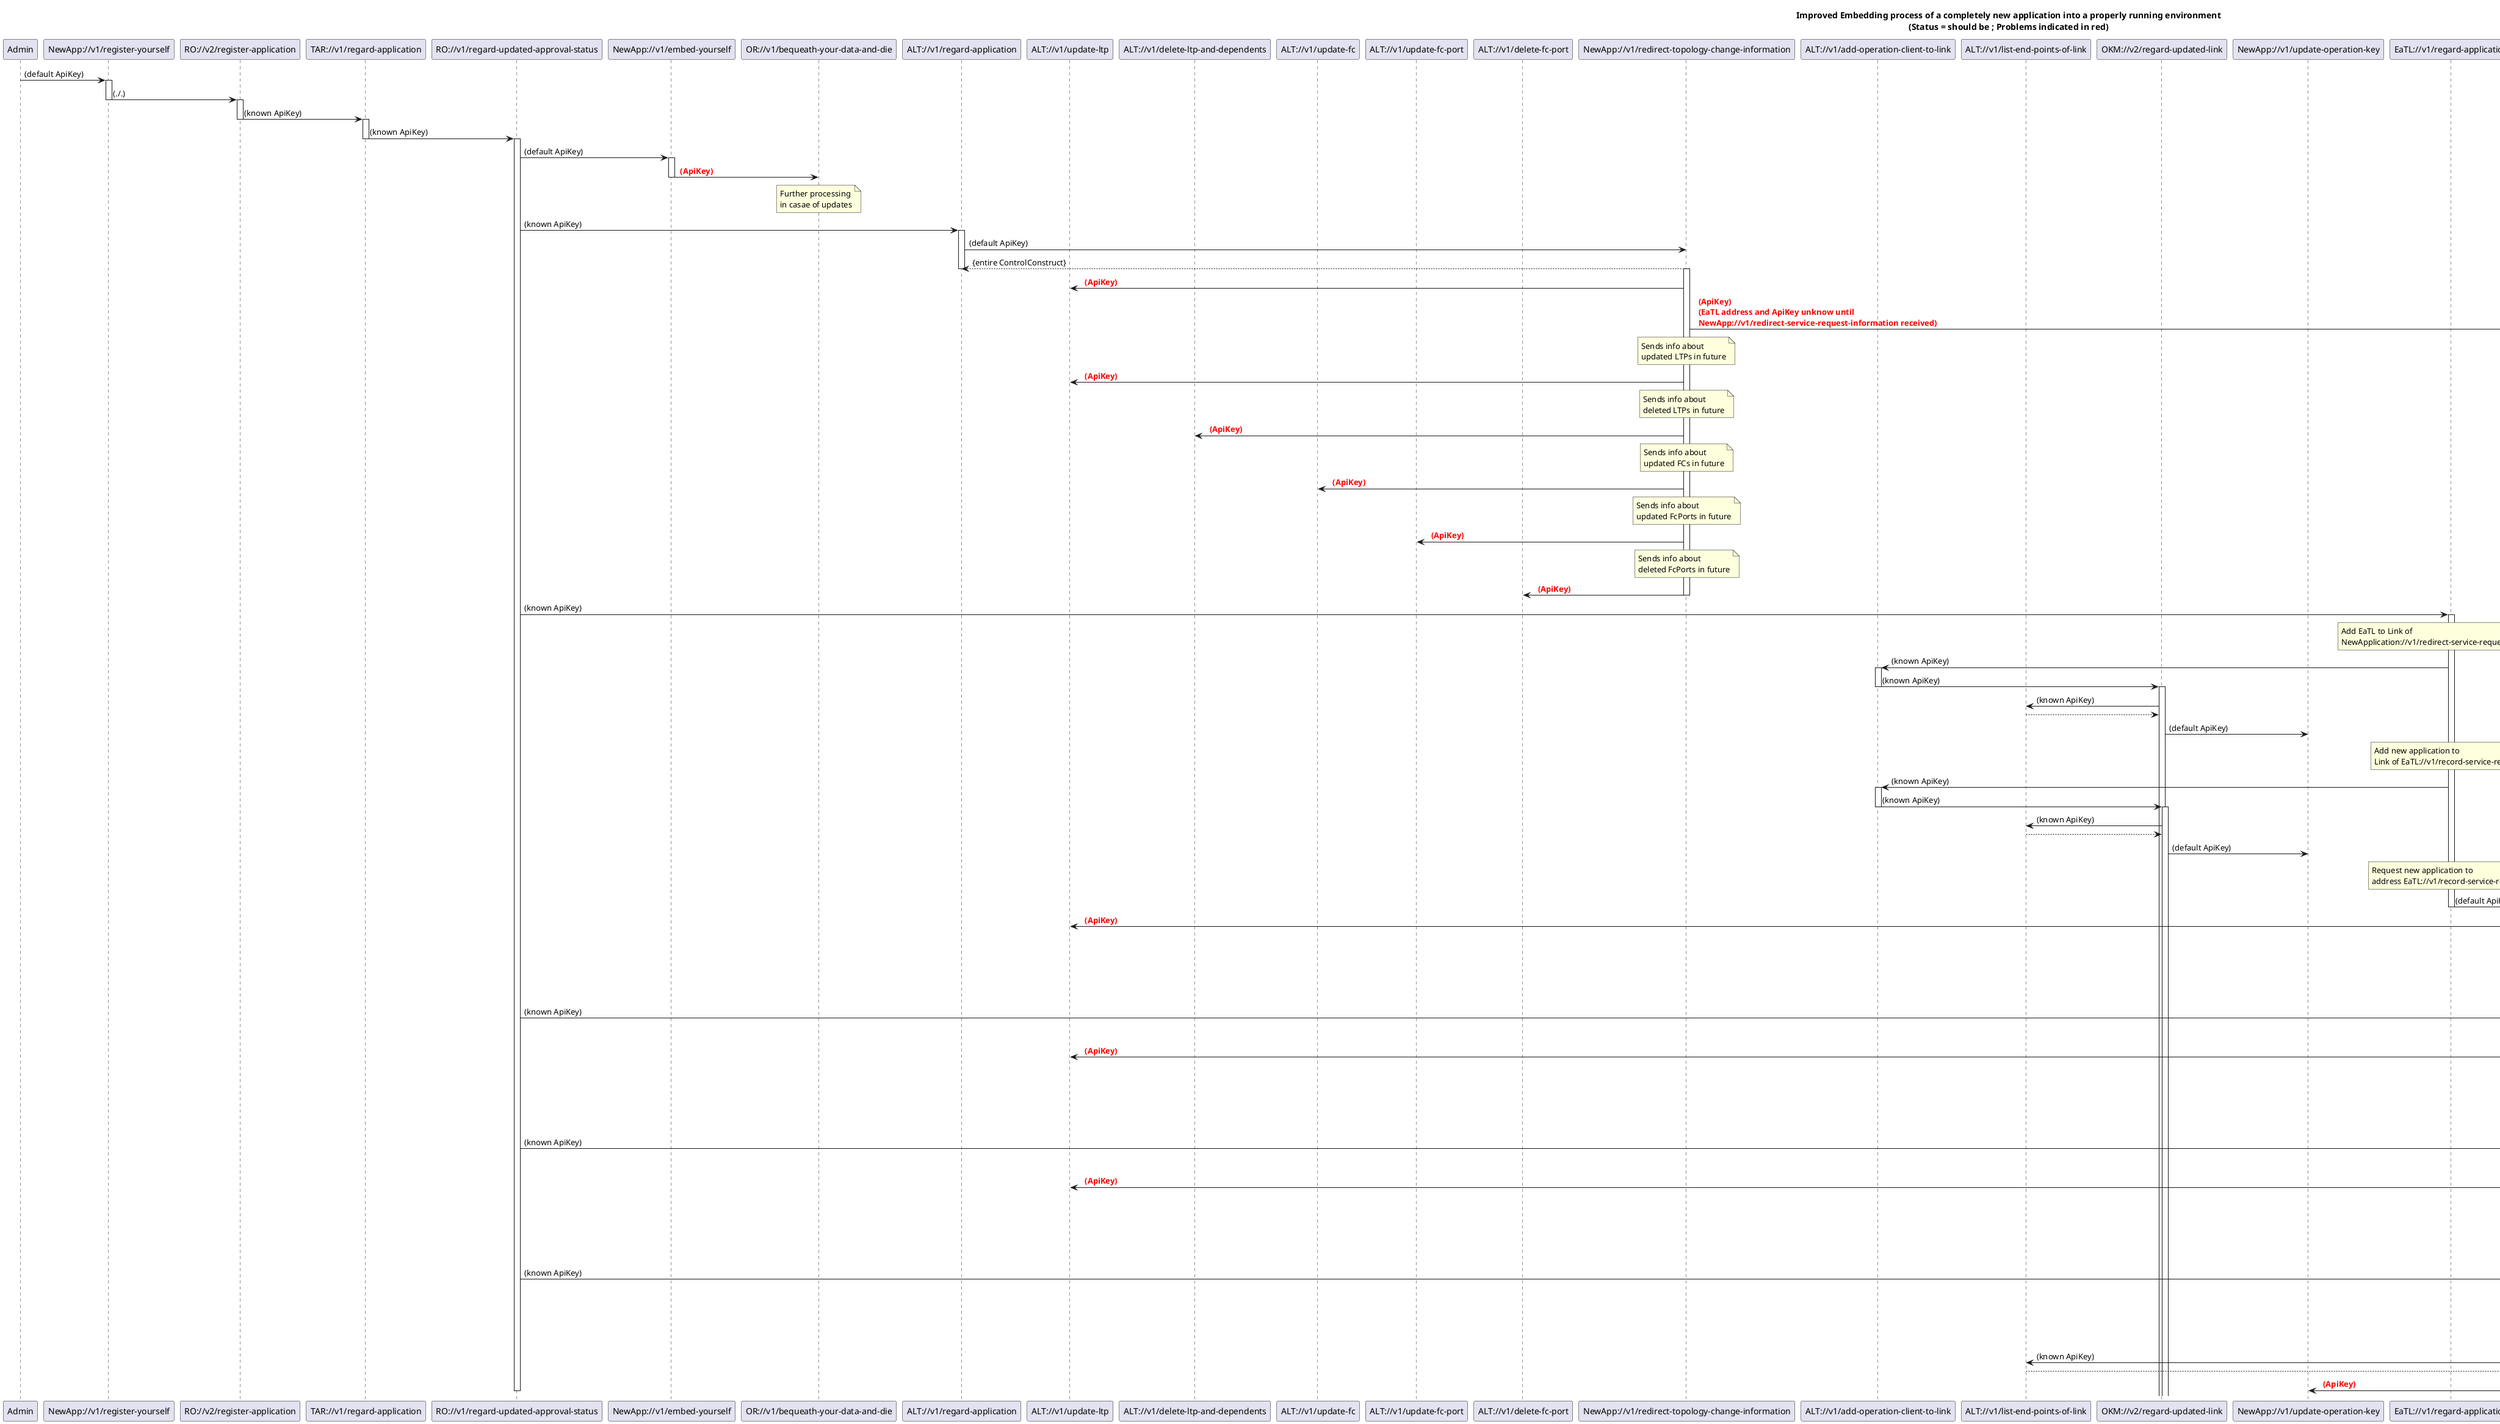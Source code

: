 @startuml Improved_EmbedNewApp
skinparam responseMessageBelowArrow true

title
Improved Embedding process of a completely new application into a properly running environment
(Status = should be ; Problems indicated in red)
end title

participant "Admin" as Admin
participant "NewApp://v1/register-yourself" as NewAppRegYs
participant "RO://v2/register-application" as RoRegiA
participant "TAR://v1/regard-application" as TarRegaA
participant "RO://v1/regard-updated-approval-status" as RoRegaUa
participant "NewApp://v1/embed-yourself" as NewAppEmbYs
  participant "OR://v1/bequeath-your-data-and-die" as OrBydad
participant "ALT://v1/regard-application" as AltRegaA
  participant "ALT://v1/update-ltp" as AltUltp
  participant "ALT://v1/delete-ltp-and-dependents" as AltDltpAd
  participant "ALT://v1/update-fc" as AltUfc
  participant "ALT://v1/update-fc-port" as AltUfcP
  participant "ALT://v1/delete-fc-port" as AltDfcP
  participant "NewApp://v1/redirect-topology-change-information" as NewAppRtci
participant "ALT://v1/add-operation-client-to-link" as AltAoctL
participant "ALT://v1/list-end-points-of-link" as AltLepol
participant "OKM://v2/regard-updated-link" as OkmReguL
participant "NewApp://v1/update-operation-key" as NewAppUok
participant "EaTL://v1/regard-application" as EatlRegaA
  participant "EaTL://v1/record-service-request" as EatlRsr
  participant "NewApp://v1/redirect-service-request-information" as NewAppRsri
participant "OL://v1/regard-application" as OlRegaA
  participant "OL://v1/record-oam-request" as OlRor
  participant "NewApp://v1/redirect-oam-request-information" as NewAppRori
participant "AA://v1/regard-application" as AaRegaA
  participant "AA://v1/approve-oam-request" as AaAor
  participant "NewApp://v1/inquire-oam-request-approvals" as NewAppIora
participant "OKM://v1/regard-application" as OkmRegaA
  participant "ALT:///v1/list-link-uuids" as AltLiu


Admin -> NewAppRegYs : (default ApiKey)

activate NewAppRegYs
NewAppRegYs -> RoRegiA : (./.)
deactivate NewAppRegYs

activate RoRegiA
RoRegiA -> TarRegaA : (known ApiKey)
deactivate RoRegiA

activate TarRegaA
TarRegaA -> RoRegaUa : (known ApiKey)
deactivate TarRegaA

activate RoRegaUa
RoRegaUa -> NewAppEmbYs : (default ApiKey)

  activate NewAppEmbYs
  NewAppEmbYs -> OrBydad : <font color=red> <b> (ApiKey)
  deactivate NewAppEmbYs

  note over OrBydad
  Further processing
  in casae of updates
  end note
  /' activate OrBydad
  'RO://v1/relay-server-replacement'
  'RO://v1/deregister-application'
  deactivate OrBydad '/

RoRegaUa -> AltRegaA : (known ApiKey)

  activate AltRegaA
  AltRegaA -> NewAppRtci : (default ApiKey)
  NewAppRtci --> AltRegaA : {entire ControlConstruct}
  deactivate AltRegaA

    activate NewAppRtci
    NewAppRtci -> AltUltp : <font color=red> <b> (ApiKey)
    NewAppRtci -> EatlRsr : <font color=red> <b> (ApiKey) \n<font color=red> <b> (EaTL address and ApiKey unknow until \n<font color=red> <b> NewApp://v1/redirect-service-request-information received)

    note over NewAppRtci
    Sends info about
    updated LTPs in future
    end note
    NewAppRtci -> AltUltp : <font color=red> <b> (ApiKey)

    note over NewAppRtci
    Sends info about
    deleted LTPs in future
    end note
    NewAppRtci -> AltDltpAd : <font color=red> <b> (ApiKey)

    note over NewAppRtci
    Sends info about
    updated FCs in future
    end note
    NewAppRtci -> AltUfc : <font color=red> <b> (ApiKey)

    note over NewAppRtci
    Sends info about
    updated FcPorts in future
    end note
    NewAppRtci -> AltUfcP : <font color=red> <b> (ApiKey)

    note over NewAppRtci
    Sends info about
    deleted FcPorts in future
    end note
    NewAppRtci -> AltDfcP : <font color=red> <b> (ApiKey)

    deactivate NewAppRtci

RoRegaUa -> EatlRegaA : (known ApiKey)

  activate EatlRegaA
  note over EatlRegaA
  Add EaTL to Link of
  NewApplication://v1/redirect-service-request-information
  end note
  EatlRegaA -> AltAoctL : (known ApiKey)

    activate AltAoctL
    AltAoctL -> OkmReguL : (known ApiKey)
    deactivate AltAoctL

      activate OkmReguL
      OkmReguL -> AltLepol : (known ApiKey)
      AltLepol --> OkmReguL
      OkmReguL -> NewAppUok : (default ApiKey)
  note over EatlRegaA
  Add new application to
  Link of EaTL://v1/record-service-request
  end note
  EatlRegaA -> AltAoctL : (known ApiKey)

    activate AltAoctL
    AltAoctL -> OkmReguL : (known ApiKey)
    deactivate AltAoctL

      activate OkmReguL
      OkmReguL -> AltLepol : (known ApiKey)
      AltLepol --> OkmReguL
      OkmReguL -> NewAppUok : (default ApiKey)

  note over EatlRegaA
  Request new application to
  address EaTL://v1/record-service-request
  end note
  EatlRegaA -> NewAppRsri : (default ApiKey)
  deactivate EatlRegaA

    activate NewAppRsri
    NewAppRsri -> AltUltp : <font color=red> <b> (ApiKey)
    NewAppRsri -> EatlRsr : (ApiKey)
    note over NewAppRsri
    Sends service records
    to EaTL in future
    end note
    NewAppRsri -> EatlRsr : (ApiKey)
    deactivate NewAppRsri

RoRegaUa -> OlRegaA : (known ApiKey)

  activate OlRegaA
  OlRegaA -> NewAppRori : (default ApiKey)
  deactivate OlRegaA

    activate NewAppRori
    NewAppRori -> AltUltp : <font color=red> <b> (ApiKey)
    NewAppRori -> EatlRsr : <font color=red> <b> (ApiKey)
    note over NewAppRori
    Sends oam records
    to OL in future
    end note
    NewAppRori -> OlRor : <font color=red> <b> (ApiKey)
    deactivate NewAppRori

RoRegaUa -> AaRegaA : (known ApiKey)

  activate AaRegaA
  AaRegaA -> NewAppIora : (default ApiKey)
  deactivate AaRegaA

    activate NewAppIora
    NewAppIora -> AltUltp : <font color=red> <b> (ApiKey)
    NewAppIora -> EatlRsr : <font color=red> <b> (ApiKey)
    note over NewAppIora
    Inquires approvals of oam
    request at AA in future
    end note
    NewAppIora -> AaAor : <font color=red> <b> (ApiKey)
    deactivate NewAppIora

RoRegaUa -> OkmRegaA : (known ApiKey)

  note over OkmRegaA
  As part of cyclic operation:
  overwrites default ApiKeys
  at all OperationServers of new application
  end note
  activate OkmRegaA
  OkmRegaA -> AltLiu : (known ApiKey)
  OkmRegaA -> AltLepol : (known ApiKey)
  AltLepol --> OkmRegaA
  OkmRegaA -> NewAppUok : <font color=red> <b> (ApiKey)
  deactivate OkmRegaA

deactivate RoRegaUa

@enduml